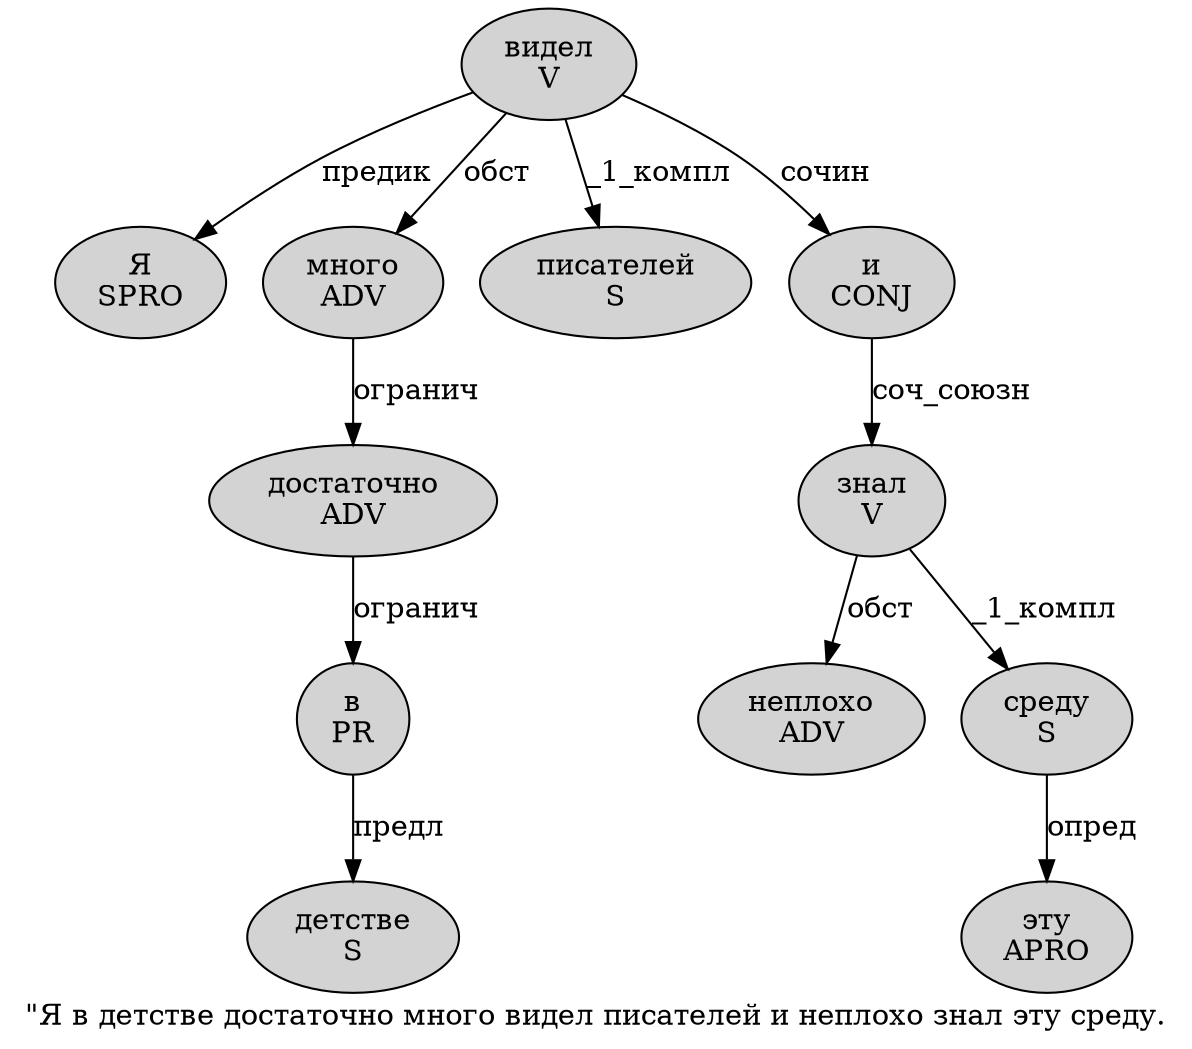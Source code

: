 digraph SENTENCE_1105 {
	graph [label="\"Я в детстве достаточно много видел писателей и неплохо знал эту среду."]
	node [style=filled]
		1 [label="Я
SPRO" color="" fillcolor=lightgray penwidth=1 shape=ellipse]
		2 [label="в
PR" color="" fillcolor=lightgray penwidth=1 shape=ellipse]
		3 [label="детстве
S" color="" fillcolor=lightgray penwidth=1 shape=ellipse]
		4 [label="достаточно
ADV" color="" fillcolor=lightgray penwidth=1 shape=ellipse]
		5 [label="много
ADV" color="" fillcolor=lightgray penwidth=1 shape=ellipse]
		6 [label="видел
V" color="" fillcolor=lightgray penwidth=1 shape=ellipse]
		7 [label="писателей
S" color="" fillcolor=lightgray penwidth=1 shape=ellipse]
		8 [label="и
CONJ" color="" fillcolor=lightgray penwidth=1 shape=ellipse]
		9 [label="неплохо
ADV" color="" fillcolor=lightgray penwidth=1 shape=ellipse]
		10 [label="знал
V" color="" fillcolor=lightgray penwidth=1 shape=ellipse]
		11 [label="эту
APRO" color="" fillcolor=lightgray penwidth=1 shape=ellipse]
		12 [label="среду
S" color="" fillcolor=lightgray penwidth=1 shape=ellipse]
			5 -> 4 [label="огранич"]
			6 -> 1 [label="предик"]
			6 -> 5 [label="обст"]
			6 -> 7 [label="_1_компл"]
			6 -> 8 [label="сочин"]
			10 -> 9 [label="обст"]
			10 -> 12 [label="_1_компл"]
			4 -> 2 [label="огранич"]
			2 -> 3 [label="предл"]
			12 -> 11 [label="опред"]
			8 -> 10 [label="соч_союзн"]
}